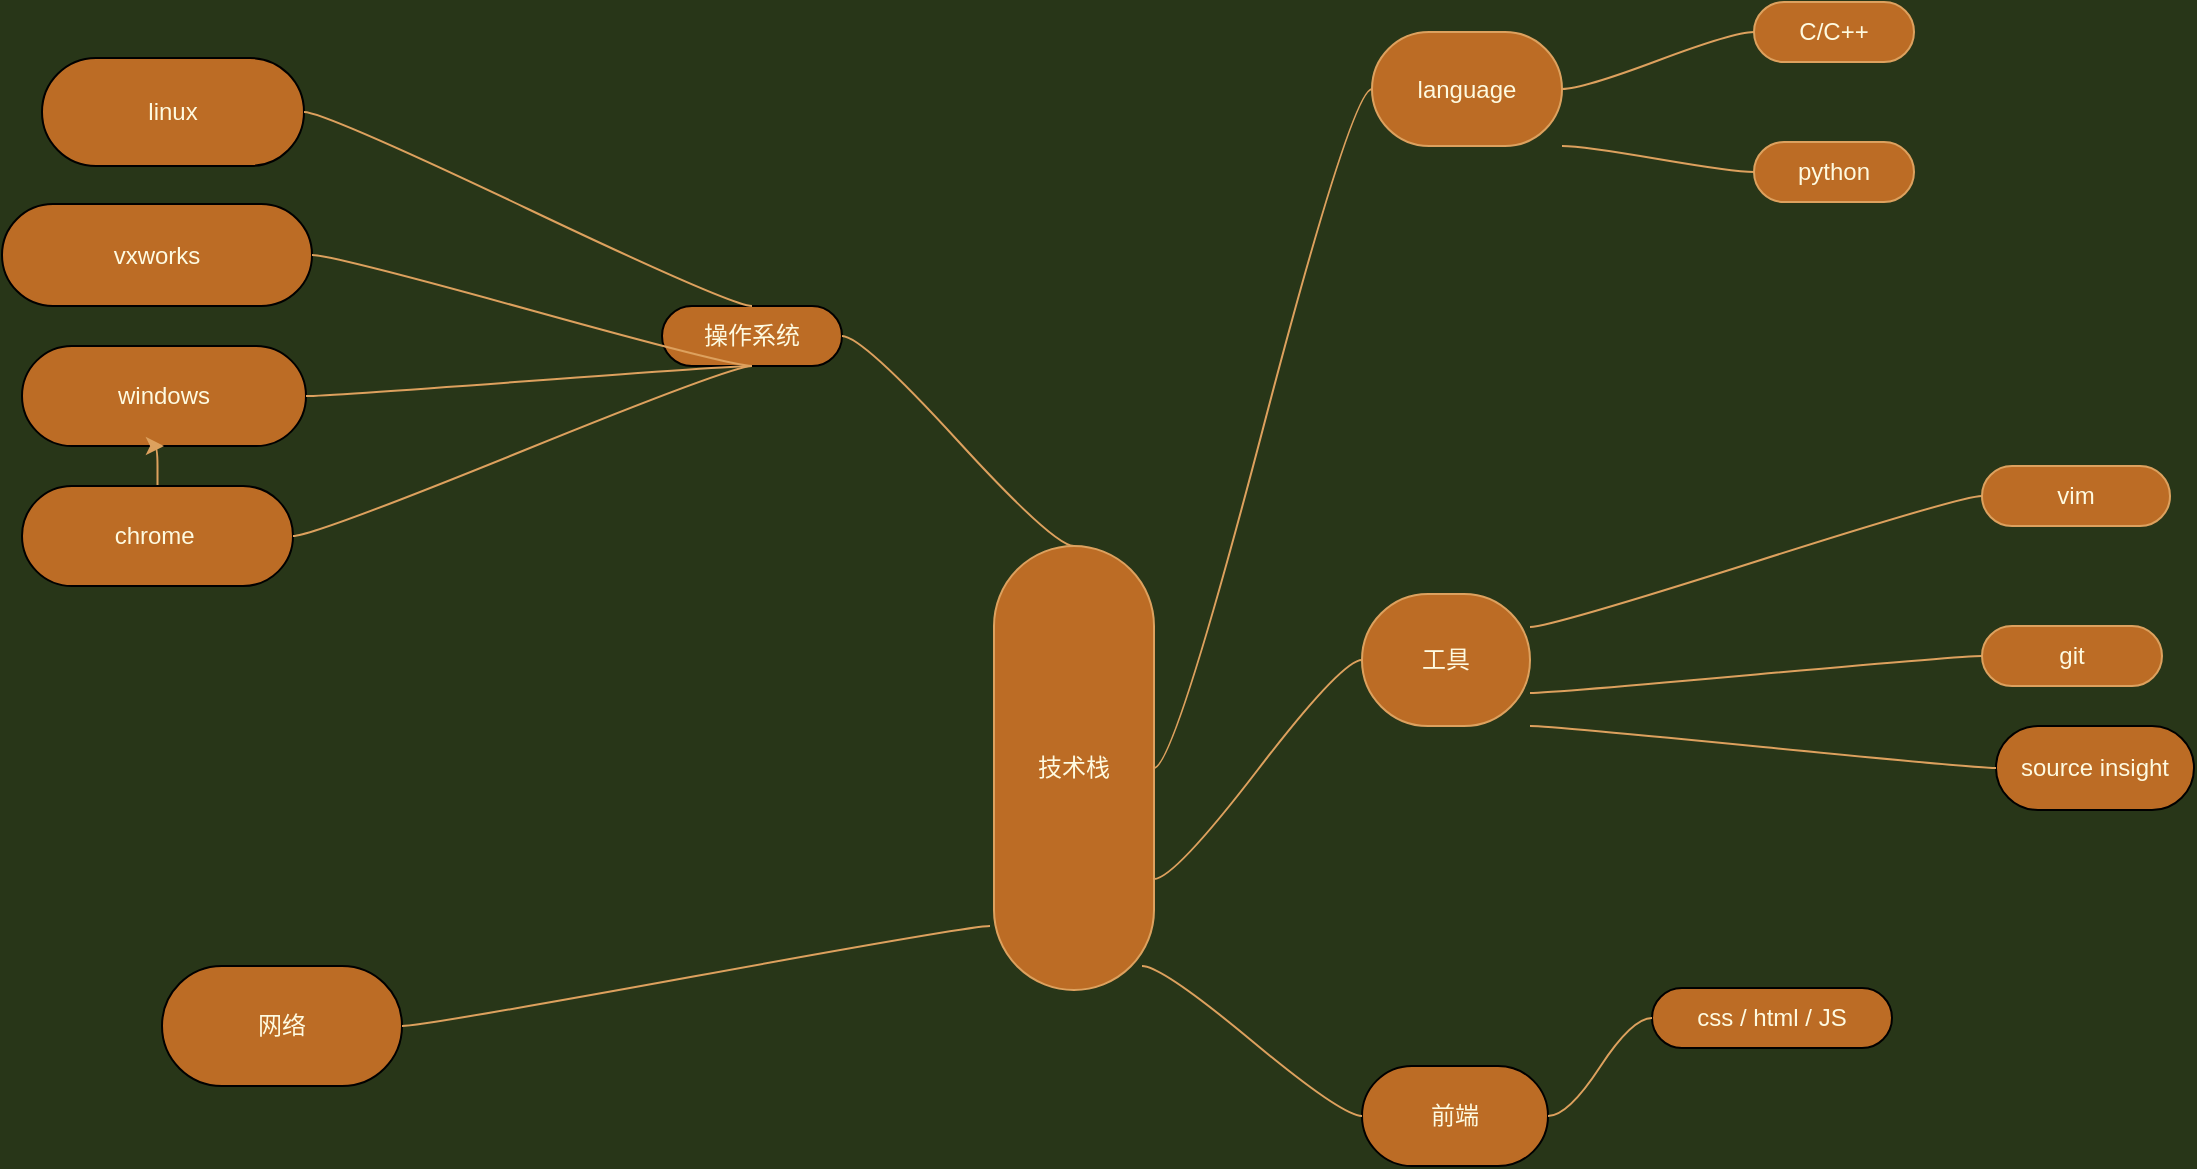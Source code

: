<mxfile version="14.2.6" type="github"><diagram id="pn1mGQBwu3l2Irjw8hIa" name="Page-1"><mxGraphModel dx="2249" dy="-424" grid="1" gridSize="10" guides="1" tooltips="1" connect="1" arrows="1" fold="1" page="1" pageScale="1" pageWidth="827" pageHeight="1169" background="#283618" math="0" shadow="0"><root><mxCell id="0"/><mxCell id="1" parent="0"/><mxCell id="GLLL9K0bM_2fcF14TYqn-4" value="技术栈" style="whiteSpace=wrap;html=1;rounded=1;arcSize=50;align=center;verticalAlign=middle;strokeWidth=1;autosize=1;spacing=4;treeFolding=1;treeMoving=1;newEdgeStyle={&quot;edgeStyle&quot;:&quot;entityRelationEdgeStyle&quot;,&quot;startArrow&quot;:&quot;none&quot;,&quot;endArrow&quot;:&quot;none&quot;,&quot;segment&quot;:10,&quot;curved&quot;:1};fillColor=#BC6C25;strokeColor=#DDA15E;fontColor=#FEFAE0;" vertex="1" parent="1"><mxGeometry x="326" y="1450" width="80" height="222" as="geometry"/></mxCell><mxCell id="GLLL9K0bM_2fcF14TYqn-5" value="" style="edgeStyle=entityRelationEdgeStyle;startArrow=none;endArrow=none;segment=10;curved=1;exitX=0;exitY=0.5;exitDx=0;exitDy=0;strokeColor=#DDA15E;fontColor=#FEFAE0;labelBackgroundColor=#283618;" edge="1" target="GLLL9K0bM_2fcF14TYqn-4" parent="1" source="GLLL9K0bM_2fcF14TYqn-6"><mxGeometry relative="1" as="geometry"><mxPoint x="480" y="1210" as="sourcePoint"/></mxGeometry></mxCell><mxCell id="GLLL9K0bM_2fcF14TYqn-6" value="language" style="whiteSpace=wrap;html=1;rounded=1;arcSize=50;align=center;verticalAlign=middle;strokeWidth=1;autosize=1;spacing=4;treeFolding=1;treeMoving=1;newEdgeStyle={&quot;edgeStyle&quot;:&quot;entityRelationEdgeStyle&quot;,&quot;startArrow&quot;:&quot;none&quot;,&quot;endArrow&quot;:&quot;none&quot;,&quot;segment&quot;:10,&quot;curved&quot;:1};fillColor=#BC6C25;strokeColor=#DDA15E;fontColor=#FEFAE0;" vertex="1" parent="1"><mxGeometry x="515" y="1193" width="95" height="57" as="geometry"/></mxCell><mxCell id="GLLL9K0bM_2fcF14TYqn-10" value="python" style="whiteSpace=wrap;html=1;rounded=1;arcSize=50;align=center;verticalAlign=middle;strokeWidth=1;autosize=1;spacing=4;treeFolding=1;treeMoving=1;newEdgeStyle={&quot;edgeStyle&quot;:&quot;entityRelationEdgeStyle&quot;,&quot;startArrow&quot;:&quot;none&quot;,&quot;endArrow&quot;:&quot;none&quot;,&quot;segment&quot;:10,&quot;curved&quot;:1};fillColor=#BC6C25;strokeColor=#DDA15E;fontColor=#FEFAE0;" vertex="1" parent="1"><mxGeometry x="706" y="1248" width="80" height="30" as="geometry"/></mxCell><mxCell id="GLLL9K0bM_2fcF14TYqn-11" value="" style="edgeStyle=entityRelationEdgeStyle;startArrow=none;endArrow=none;segment=10;curved=1;exitX=1;exitY=1;exitDx=0;exitDy=0;strokeColor=#DDA15E;fontColor=#FEFAE0;labelBackgroundColor=#283618;" edge="1" target="GLLL9K0bM_2fcF14TYqn-10" parent="1" source="GLLL9K0bM_2fcF14TYqn-6"><mxGeometry relative="1" as="geometry"><mxPoint x="628" y="1280" as="sourcePoint"/></mxGeometry></mxCell><mxCell id="GLLL9K0bM_2fcF14TYqn-16" value="C/C++" style="whiteSpace=wrap;html=1;rounded=1;arcSize=50;align=center;verticalAlign=middle;strokeWidth=1;autosize=1;spacing=4;treeFolding=1;treeMoving=1;newEdgeStyle={&quot;edgeStyle&quot;:&quot;entityRelationEdgeStyle&quot;,&quot;startArrow&quot;:&quot;none&quot;,&quot;endArrow&quot;:&quot;none&quot;,&quot;segment&quot;:10,&quot;curved&quot;:1};fillColor=#BC6C25;strokeColor=#DDA15E;fontColor=#FEFAE0;" vertex="1" parent="1"><mxGeometry x="706" y="1178" width="80" height="30" as="geometry"/></mxCell><mxCell id="GLLL9K0bM_2fcF14TYqn-17" value="" style="edgeStyle=entityRelationEdgeStyle;startArrow=none;endArrow=none;segment=10;curved=1;exitX=1;exitY=0.5;exitDx=0;exitDy=0;strokeColor=#DDA15E;fontColor=#FEFAE0;labelBackgroundColor=#283618;" edge="1" target="GLLL9K0bM_2fcF14TYqn-16" parent="1" source="GLLL9K0bM_2fcF14TYqn-6"><mxGeometry relative="1" as="geometry"><mxPoint x="620" y="1210" as="sourcePoint"/></mxGeometry></mxCell><mxCell id="GLLL9K0bM_2fcF14TYqn-18" value="vim" style="whiteSpace=wrap;html=1;rounded=1;arcSize=50;align=center;verticalAlign=middle;strokeWidth=1;autosize=1;spacing=4;treeFolding=1;treeMoving=1;newEdgeStyle={&quot;edgeStyle&quot;:&quot;entityRelationEdgeStyle&quot;,&quot;startArrow&quot;:&quot;none&quot;,&quot;endArrow&quot;:&quot;none&quot;,&quot;segment&quot;:10,&quot;curved&quot;:1};fillColor=#BC6C25;strokeColor=#DDA15E;fontColor=#FEFAE0;" vertex="1" collapsed="1" parent="1"><mxGeometry x="820" y="1410" width="94" height="30" as="geometry"/></mxCell><mxCell id="GLLL9K0bM_2fcF14TYqn-19" value="" style="edgeStyle=entityRelationEdgeStyle;startArrow=none;endArrow=none;segment=10;curved=1;exitX=1;exitY=0.25;exitDx=0;exitDy=0;strokeColor=#DDA15E;fontColor=#FEFAE0;labelBackgroundColor=#283618;" edge="1" target="GLLL9K0bM_2fcF14TYqn-18" parent="1" source="GLLL9K0bM_2fcF14TYqn-27"><mxGeometry relative="1" as="geometry"><mxPoint x="580" y="1478.5" as="sourcePoint"/></mxGeometry></mxCell><mxCell id="GLLL9K0bM_2fcF14TYqn-21" value="git" style="whiteSpace=wrap;html=1;rounded=1;arcSize=50;align=center;verticalAlign=middle;strokeWidth=1;autosize=1;spacing=4;treeFolding=1;treeMoving=1;newEdgeStyle={&quot;edgeStyle&quot;:&quot;entityRelationEdgeStyle&quot;,&quot;startArrow&quot;:&quot;none&quot;,&quot;endArrow&quot;:&quot;none&quot;,&quot;segment&quot;:10,&quot;curved&quot;:1};fillColor=#BC6C25;strokeColor=#DDA15E;fontColor=#FEFAE0;" vertex="1" collapsed="1" parent="1"><mxGeometry x="820" y="1490" width="90" height="30" as="geometry"/></mxCell><mxCell id="GLLL9K0bM_2fcF14TYqn-22" value="" style="edgeStyle=entityRelationEdgeStyle;startArrow=none;endArrow=none;segment=10;curved=1;exitX=1;exitY=0.75;exitDx=0;exitDy=0;strokeColor=#DDA15E;fontColor=#FEFAE0;labelBackgroundColor=#283618;" edge="1" target="GLLL9K0bM_2fcF14TYqn-21" parent="1" source="GLLL9K0bM_2fcF14TYqn-27"><mxGeometry relative="1" as="geometry"><mxPoint x="570" y="1490" as="sourcePoint"/></mxGeometry></mxCell><mxCell id="GLLL9K0bM_2fcF14TYqn-27" value="工具" style="whiteSpace=wrap;html=1;rounded=1;arcSize=50;align=center;verticalAlign=middle;strokeWidth=1;autosize=1;spacing=4;treeFolding=1;treeMoving=1;newEdgeStyle={&quot;edgeStyle&quot;:&quot;entityRelationEdgeStyle&quot;,&quot;startArrow&quot;:&quot;none&quot;,&quot;endArrow&quot;:&quot;none&quot;,&quot;segment&quot;:10,&quot;curved&quot;:1};fillColor=#BC6C25;strokeColor=#DDA15E;fontColor=#FEFAE0;" vertex="1" parent="1"><mxGeometry x="510" y="1474" width="84" height="66" as="geometry"/></mxCell><mxCell id="GLLL9K0bM_2fcF14TYqn-28" value="" style="edgeStyle=entityRelationEdgeStyle;startArrow=none;endArrow=none;segment=10;curved=1;exitX=1;exitY=0.75;exitDx=0;exitDy=0;strokeColor=#DDA15E;fontColor=#FEFAE0;labelBackgroundColor=#283618;" edge="1" target="GLLL9K0bM_2fcF14TYqn-27" parent="1" source="GLLL9K0bM_2fcF14TYqn-4"><mxGeometry relative="1" as="geometry"><mxPoint x="450" y="1508" as="sourcePoint"/></mxGeometry></mxCell><mxCell id="GLLL9K0bM_2fcF14TYqn-29" value="source insight" style="whiteSpace=wrap;html=1;rounded=1;arcSize=50;align=center;verticalAlign=middle;strokeWidth=1;autosize=1;spacing=4;treeFolding=1;treeMoving=1;newEdgeStyle={&quot;edgeStyle&quot;:&quot;entityRelationEdgeStyle&quot;,&quot;startArrow&quot;:&quot;none&quot;,&quot;endArrow&quot;:&quot;none&quot;,&quot;segment&quot;:10,&quot;curved&quot;:1};sketch=0;fillColor=#BC6C25;fontColor=#FEFAE0;" vertex="1" parent="1"><mxGeometry x="827" y="1540" width="99" height="42" as="geometry"/></mxCell><mxCell id="GLLL9K0bM_2fcF14TYqn-30" value="" style="edgeStyle=entityRelationEdgeStyle;startArrow=none;endArrow=none;segment=10;curved=1;strokeColor=#DDA15E;fillColor=#BC6C25;fontColor=#FEFAE0;exitX=1;exitY=1;exitDx=0;exitDy=0;" edge="1" target="GLLL9K0bM_2fcF14TYqn-29" parent="1" source="GLLL9K0bM_2fcF14TYqn-27"><mxGeometry relative="1" as="geometry"><mxPoint x="660" y="1600" as="sourcePoint"/></mxGeometry></mxCell><mxCell id="GLLL9K0bM_2fcF14TYqn-31" value="操作系统" style="whiteSpace=wrap;html=1;rounded=1;arcSize=50;align=center;verticalAlign=middle;strokeWidth=1;autosize=1;spacing=4;treeFolding=1;treeMoving=1;newEdgeStyle={&quot;edgeStyle&quot;:&quot;entityRelationEdgeStyle&quot;,&quot;startArrow&quot;:&quot;none&quot;,&quot;endArrow&quot;:&quot;none&quot;,&quot;segment&quot;:10,&quot;curved&quot;:1};sketch=0;fillColor=#BC6C25;fontColor=#FEFAE0;" vertex="1" parent="1"><mxGeometry x="160" y="1330" width="90" height="30" as="geometry"/></mxCell><mxCell id="GLLL9K0bM_2fcF14TYqn-32" value="" style="edgeStyle=entityRelationEdgeStyle;startArrow=none;endArrow=none;segment=10;curved=1;strokeColor=#DDA15E;fillColor=#BC6C25;fontColor=#FEFAE0;exitX=0.5;exitY=0;exitDx=0;exitDy=0;" edge="1" target="GLLL9K0bM_2fcF14TYqn-31" parent="1" source="GLLL9K0bM_2fcF14TYqn-4"><mxGeometry relative="1" as="geometry"><mxPoint x="230" y="1460" as="sourcePoint"/></mxGeometry></mxCell><mxCell id="GLLL9K0bM_2fcF14TYqn-34" value="linux" style="whiteSpace=wrap;html=1;rounded=1;arcSize=50;align=center;verticalAlign=middle;strokeWidth=1;autosize=1;spacing=4;treeFolding=1;treeMoving=1;newEdgeStyle={&quot;edgeStyle&quot;:&quot;entityRelationEdgeStyle&quot;,&quot;startArrow&quot;:&quot;none&quot;,&quot;endArrow&quot;:&quot;none&quot;,&quot;segment&quot;:10,&quot;curved&quot;:1};sketch=0;fillColor=#BC6C25;fontColor=#FEFAE0;" vertex="1" parent="1"><mxGeometry x="-150" y="1206" width="131" height="54" as="geometry"/></mxCell><mxCell id="GLLL9K0bM_2fcF14TYqn-35" value="" style="edgeStyle=entityRelationEdgeStyle;startArrow=none;endArrow=none;segment=10;curved=1;strokeColor=#DDA15E;fillColor=#BC6C25;fontColor=#FEFAE0;exitX=0.5;exitY=0;exitDx=0;exitDy=0;" edge="1" target="GLLL9K0bM_2fcF14TYqn-34" parent="1" source="GLLL9K0bM_2fcF14TYqn-31"><mxGeometry relative="1" as="geometry"><mxPoint x="120" y="1193" as="sourcePoint"/></mxGeometry></mxCell><mxCell id="GLLL9K0bM_2fcF14TYqn-36" value="vxworks" style="whiteSpace=wrap;html=1;rounded=1;arcSize=50;align=center;verticalAlign=middle;strokeWidth=1;autosize=1;spacing=4;treeFolding=1;treeMoving=1;newEdgeStyle={&quot;edgeStyle&quot;:&quot;entityRelationEdgeStyle&quot;,&quot;startArrow&quot;:&quot;none&quot;,&quot;endArrow&quot;:&quot;none&quot;,&quot;segment&quot;:10,&quot;curved&quot;:1};sketch=0;fillColor=#BC6C25;fontColor=#FEFAE0;" vertex="1" parent="1"><mxGeometry x="-170" y="1279" width="155" height="51" as="geometry"/></mxCell><mxCell id="GLLL9K0bM_2fcF14TYqn-37" value="" style="edgeStyle=entityRelationEdgeStyle;startArrow=none;endArrow=none;segment=10;curved=1;strokeColor=#DDA15E;fillColor=#BC6C25;fontColor=#FEFAE0;exitX=0.5;exitY=1;exitDx=0;exitDy=0;" edge="1" target="GLLL9K0bM_2fcF14TYqn-36" parent="1" source="GLLL9K0bM_2fcF14TYqn-31"><mxGeometry relative="1" as="geometry"><mxPoint x="120" y="1260" as="sourcePoint"/></mxGeometry></mxCell><mxCell id="GLLL9K0bM_2fcF14TYqn-38" value="windows" style="whiteSpace=wrap;html=1;rounded=1;arcSize=50;align=center;verticalAlign=middle;strokeWidth=1;autosize=1;spacing=4;treeFolding=1;treeMoving=1;newEdgeStyle={&quot;edgeStyle&quot;:&quot;entityRelationEdgeStyle&quot;,&quot;startArrow&quot;:&quot;none&quot;,&quot;endArrow&quot;:&quot;none&quot;,&quot;segment&quot;:10,&quot;curved&quot;:1};sketch=0;fillColor=#BC6C25;fontColor=#FEFAE0;" vertex="1" collapsed="1" parent="1"><mxGeometry x="-160" y="1350" width="142" height="50" as="geometry"/></mxCell><mxCell id="GLLL9K0bM_2fcF14TYqn-39" value="" style="edgeStyle=entityRelationEdgeStyle;startArrow=none;endArrow=none;segment=10;curved=1;strokeColor=#DDA15E;fillColor=#BC6C25;fontColor=#FEFAE0;exitX=0.5;exitY=1;exitDx=0;exitDy=0;" edge="1" target="GLLL9K0bM_2fcF14TYqn-38" parent="1" source="GLLL9K0bM_2fcF14TYqn-31"><mxGeometry relative="1" as="geometry"><mxPoint x="130" y="1500" as="sourcePoint"/></mxGeometry></mxCell><mxCell id="GLLL9K0bM_2fcF14TYqn-40" value="网络" style="whiteSpace=wrap;html=1;rounded=1;arcSize=50;align=center;verticalAlign=middle;strokeWidth=1;autosize=1;spacing=4;treeFolding=1;treeMoving=1;newEdgeStyle={&quot;edgeStyle&quot;:&quot;entityRelationEdgeStyle&quot;,&quot;startArrow&quot;:&quot;none&quot;,&quot;endArrow&quot;:&quot;none&quot;,&quot;segment&quot;:10,&quot;curved&quot;:1};sketch=0;fillColor=#BC6C25;fontColor=#FEFAE0;" vertex="1" parent="1"><mxGeometry x="-90" y="1660" width="120" height="60" as="geometry"/></mxCell><mxCell id="GLLL9K0bM_2fcF14TYqn-41" value="" style="edgeStyle=entityRelationEdgeStyle;startArrow=none;endArrow=none;segment=10;curved=1;strokeColor=#DDA15E;fillColor=#BC6C25;fontColor=#FEFAE0;exitX=-0.025;exitY=0.856;exitDx=0;exitDy=0;exitPerimeter=0;" edge="1" target="GLLL9K0bM_2fcF14TYqn-40" parent="1" source="GLLL9K0bM_2fcF14TYqn-4"><mxGeometry relative="1" as="geometry"><mxPoint x="50" y="1660" as="sourcePoint"/></mxGeometry></mxCell><mxCell id="GLLL9K0bM_2fcF14TYqn-43" value="前端" style="whiteSpace=wrap;html=1;rounded=1;arcSize=50;align=center;verticalAlign=middle;strokeWidth=1;autosize=1;spacing=4;treeFolding=1;treeMoving=1;newEdgeStyle={&quot;edgeStyle&quot;:&quot;entityRelationEdgeStyle&quot;,&quot;startArrow&quot;:&quot;none&quot;,&quot;endArrow&quot;:&quot;none&quot;,&quot;segment&quot;:10,&quot;curved&quot;:1};sketch=0;fillColor=#BC6C25;fontColor=#FEFAE0;" vertex="1" parent="1"><mxGeometry x="510" y="1710" width="93" height="50" as="geometry"/></mxCell><mxCell id="GLLL9K0bM_2fcF14TYqn-44" value="" style="edgeStyle=entityRelationEdgeStyle;startArrow=none;endArrow=none;segment=10;curved=1;strokeColor=#DDA15E;fillColor=#BC6C25;fontColor=#FEFAE0;exitX=0.925;exitY=0.946;exitDx=0;exitDy=0;exitPerimeter=0;" edge="1" target="GLLL9K0bM_2fcF14TYqn-43" parent="1" source="GLLL9K0bM_2fcF14TYqn-4"><mxGeometry relative="1" as="geometry"><mxPoint x="496" y="1754" as="sourcePoint"/></mxGeometry></mxCell><mxCell id="GLLL9K0bM_2fcF14TYqn-47" value="css / html / JS" style="whiteSpace=wrap;html=1;rounded=1;arcSize=50;align=center;verticalAlign=middle;strokeWidth=1;autosize=1;spacing=4;treeFolding=1;treeMoving=1;newEdgeStyle={&quot;edgeStyle&quot;:&quot;entityRelationEdgeStyle&quot;,&quot;startArrow&quot;:&quot;none&quot;,&quot;endArrow&quot;:&quot;none&quot;,&quot;segment&quot;:10,&quot;curved&quot;:1};sketch=0;fillColor=#BC6C25;fontColor=#FEFAE0;" vertex="1" parent="1"><mxGeometry x="655" y="1671" width="120" height="30" as="geometry"/></mxCell><mxCell id="GLLL9K0bM_2fcF14TYqn-48" value="" style="edgeStyle=entityRelationEdgeStyle;startArrow=none;endArrow=none;segment=10;curved=1;strokeColor=#DDA15E;fillColor=#BC6C25;fontColor=#FEFAE0;exitX=1;exitY=0.5;exitDx=0;exitDy=0;" edge="1" target="GLLL9K0bM_2fcF14TYqn-47" parent="1" source="GLLL9K0bM_2fcF14TYqn-43"><mxGeometry relative="1" as="geometry"><mxPoint x="610" y="1725" as="sourcePoint"/></mxGeometry></mxCell><mxCell id="GLLL9K0bM_2fcF14TYqn-52" value="" style="edgeStyle=orthogonalEdgeStyle;curved=0;rounded=1;sketch=0;orthogonalLoop=1;jettySize=auto;html=1;strokeColor=#DDA15E;fillColor=#BC6C25;fontColor=#FEFAE0;" edge="1" parent="1" source="GLLL9K0bM_2fcF14TYqn-50" target="GLLL9K0bM_2fcF14TYqn-38"><mxGeometry relative="1" as="geometry"/></mxCell><mxCell id="GLLL9K0bM_2fcF14TYqn-50" value="chrome&amp;nbsp;" style="whiteSpace=wrap;html=1;rounded=1;arcSize=50;align=center;verticalAlign=middle;strokeWidth=1;autosize=1;spacing=4;treeFolding=1;treeMoving=1;newEdgeStyle={&quot;edgeStyle&quot;:&quot;entityRelationEdgeStyle&quot;,&quot;startArrow&quot;:&quot;none&quot;,&quot;endArrow&quot;:&quot;none&quot;,&quot;segment&quot;:10,&quot;curved&quot;:1};sketch=0;fillColor=#BC6C25;fontColor=#FEFAE0;" vertex="1" parent="1"><mxGeometry x="-160" y="1420" width="135.5" height="50" as="geometry"/></mxCell><mxCell id="GLLL9K0bM_2fcF14TYqn-51" value="" style="edgeStyle=entityRelationEdgeStyle;startArrow=none;endArrow=none;segment=10;curved=1;strokeColor=#DDA15E;fillColor=#BC6C25;fontColor=#FEFAE0;exitX=0.5;exitY=1;exitDx=0;exitDy=0;" edge="1" target="GLLL9K0bM_2fcF14TYqn-50" parent="1" source="GLLL9K0bM_2fcF14TYqn-31"><mxGeometry relative="1" as="geometry"><mxPoint x="-127" y="1466" as="sourcePoint"/></mxGeometry></mxCell></root></mxGraphModel></diagram></mxfile>